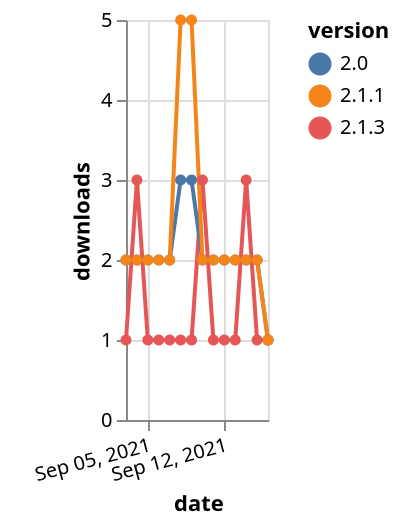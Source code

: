 {"$schema": "https://vega.github.io/schema/vega-lite/v5.json", "description": "A simple bar chart with embedded data.", "data": {"values": [{"date": "2021-09-03", "total": 374, "delta": 1, "version": "2.1.3"}, {"date": "2021-09-04", "total": 377, "delta": 3, "version": "2.1.3"}, {"date": "2021-09-05", "total": 378, "delta": 1, "version": "2.1.3"}, {"date": "2021-09-06", "total": 379, "delta": 1, "version": "2.1.3"}, {"date": "2021-09-07", "total": 380, "delta": 1, "version": "2.1.3"}, {"date": "2021-09-08", "total": 381, "delta": 1, "version": "2.1.3"}, {"date": "2021-09-09", "total": 382, "delta": 1, "version": "2.1.3"}, {"date": "2021-09-10", "total": 385, "delta": 3, "version": "2.1.3"}, {"date": "2021-09-11", "total": 386, "delta": 1, "version": "2.1.3"}, {"date": "2021-09-12", "total": 387, "delta": 1, "version": "2.1.3"}, {"date": "2021-09-13", "total": 388, "delta": 1, "version": "2.1.3"}, {"date": "2021-09-14", "total": 391, "delta": 3, "version": "2.1.3"}, {"date": "2021-09-15", "total": 392, "delta": 1, "version": "2.1.3"}, {"date": "2021-09-16", "total": 393, "delta": 1, "version": "2.1.3"}, {"date": "2021-09-03", "total": 2830, "delta": 2, "version": "2.0"}, {"date": "2021-09-04", "total": 2832, "delta": 2, "version": "2.0"}, {"date": "2021-09-05", "total": 2834, "delta": 2, "version": "2.0"}, {"date": "2021-09-06", "total": 2836, "delta": 2, "version": "2.0"}, {"date": "2021-09-07", "total": 2838, "delta": 2, "version": "2.0"}, {"date": "2021-09-08", "total": 2841, "delta": 3, "version": "2.0"}, {"date": "2021-09-09", "total": 2844, "delta": 3, "version": "2.0"}, {"date": "2021-09-10", "total": 2846, "delta": 2, "version": "2.0"}, {"date": "2021-09-11", "total": 2848, "delta": 2, "version": "2.0"}, {"date": "2021-09-12", "total": 2850, "delta": 2, "version": "2.0"}, {"date": "2021-09-13", "total": 2852, "delta": 2, "version": "2.0"}, {"date": "2021-09-14", "total": 2854, "delta": 2, "version": "2.0"}, {"date": "2021-09-15", "total": 2856, "delta": 2, "version": "2.0"}, {"date": "2021-09-16", "total": 2857, "delta": 1, "version": "2.0"}, {"date": "2021-09-03", "total": 3498, "delta": 2, "version": "2.1.1"}, {"date": "2021-09-04", "total": 3500, "delta": 2, "version": "2.1.1"}, {"date": "2021-09-05", "total": 3502, "delta": 2, "version": "2.1.1"}, {"date": "2021-09-06", "total": 3504, "delta": 2, "version": "2.1.1"}, {"date": "2021-09-07", "total": 3506, "delta": 2, "version": "2.1.1"}, {"date": "2021-09-08", "total": 3511, "delta": 5, "version": "2.1.1"}, {"date": "2021-09-09", "total": 3516, "delta": 5, "version": "2.1.1"}, {"date": "2021-09-10", "total": 3518, "delta": 2, "version": "2.1.1"}, {"date": "2021-09-11", "total": 3520, "delta": 2, "version": "2.1.1"}, {"date": "2021-09-12", "total": 3522, "delta": 2, "version": "2.1.1"}, {"date": "2021-09-13", "total": 3524, "delta": 2, "version": "2.1.1"}, {"date": "2021-09-14", "total": 3526, "delta": 2, "version": "2.1.1"}, {"date": "2021-09-15", "total": 3528, "delta": 2, "version": "2.1.1"}, {"date": "2021-09-16", "total": 3529, "delta": 1, "version": "2.1.1"}]}, "width": "container", "mark": {"type": "line", "point": {"filled": true}}, "encoding": {"x": {"field": "date", "type": "temporal", "timeUnit": "yearmonthdate", "title": "date", "axis": {"labelAngle": -15}}, "y": {"field": "delta", "type": "quantitative", "title": "downloads"}, "color": {"field": "version", "type": "nominal"}, "tooltip": {"field": "delta"}}}
